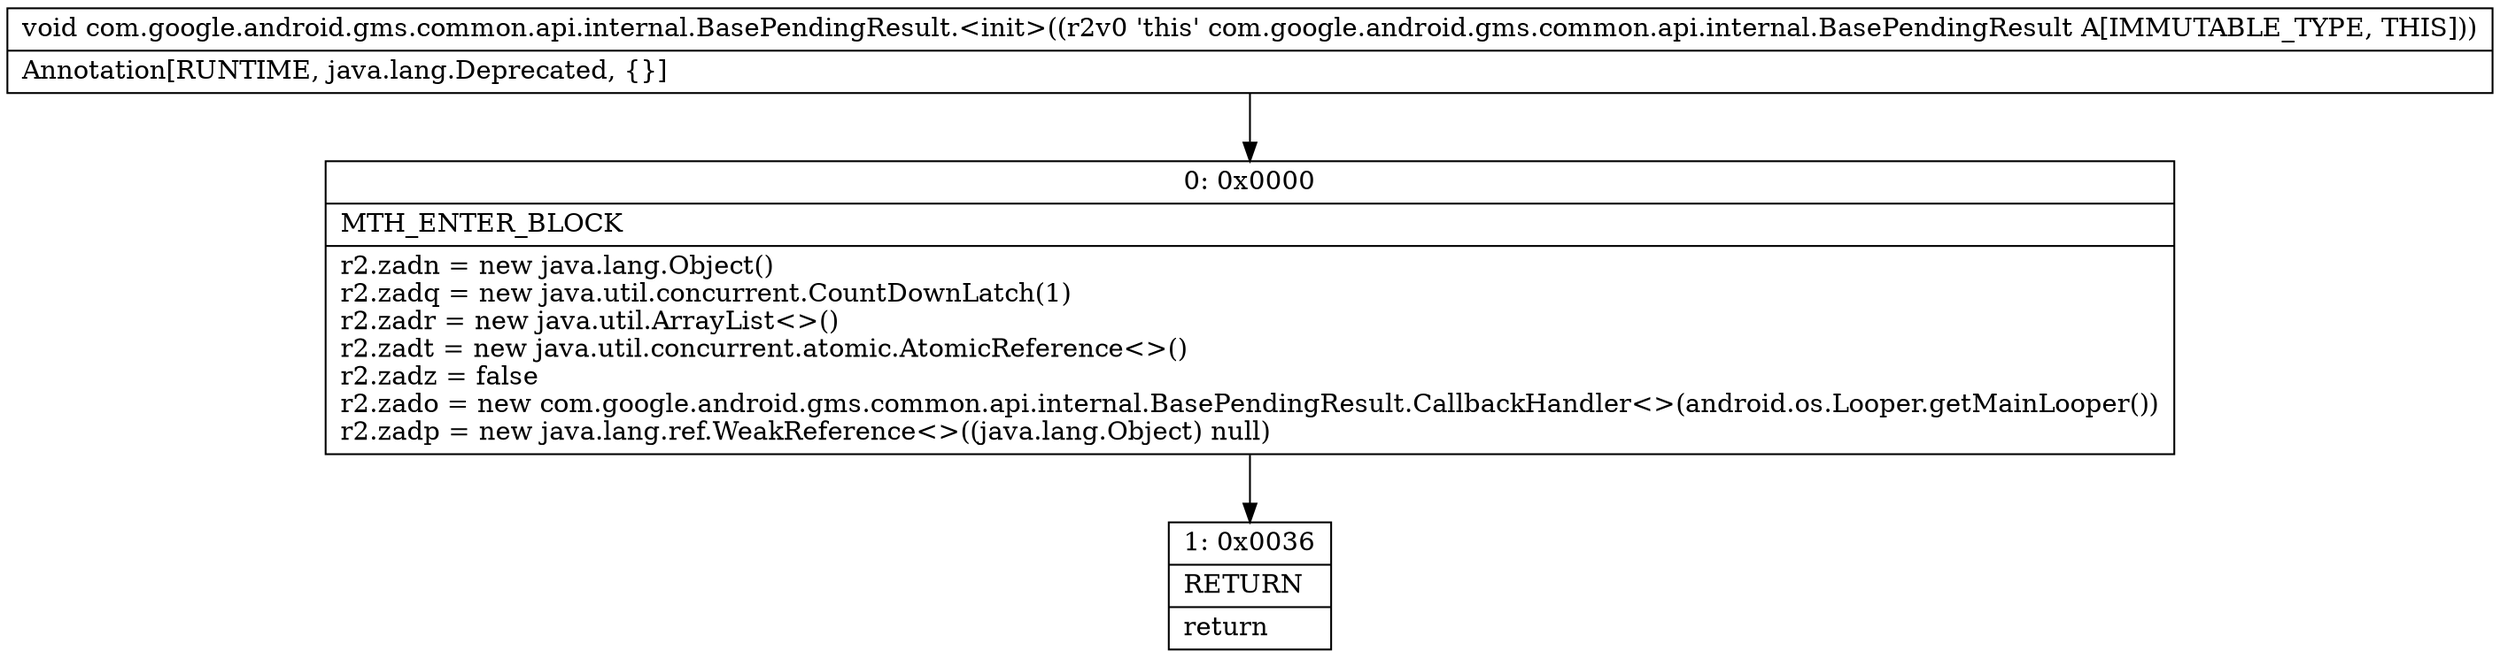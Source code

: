 digraph "CFG forcom.google.android.gms.common.api.internal.BasePendingResult.\<init\>()V" {
Node_0 [shape=record,label="{0\:\ 0x0000|MTH_ENTER_BLOCK\l|r2.zadn = new java.lang.Object()\lr2.zadq = new java.util.concurrent.CountDownLatch(1)\lr2.zadr = new java.util.ArrayList\<\>()\lr2.zadt = new java.util.concurrent.atomic.AtomicReference\<\>()\lr2.zadz = false\lr2.zado = new com.google.android.gms.common.api.internal.BasePendingResult.CallbackHandler\<\>(android.os.Looper.getMainLooper())\lr2.zadp = new java.lang.ref.WeakReference\<\>((java.lang.Object) null)\l}"];
Node_1 [shape=record,label="{1\:\ 0x0036|RETURN\l|return\l}"];
MethodNode[shape=record,label="{void com.google.android.gms.common.api.internal.BasePendingResult.\<init\>((r2v0 'this' com.google.android.gms.common.api.internal.BasePendingResult A[IMMUTABLE_TYPE, THIS]))  | Annotation[RUNTIME, java.lang.Deprecated, \{\}]\l}"];
MethodNode -> Node_0;
Node_0 -> Node_1;
}


